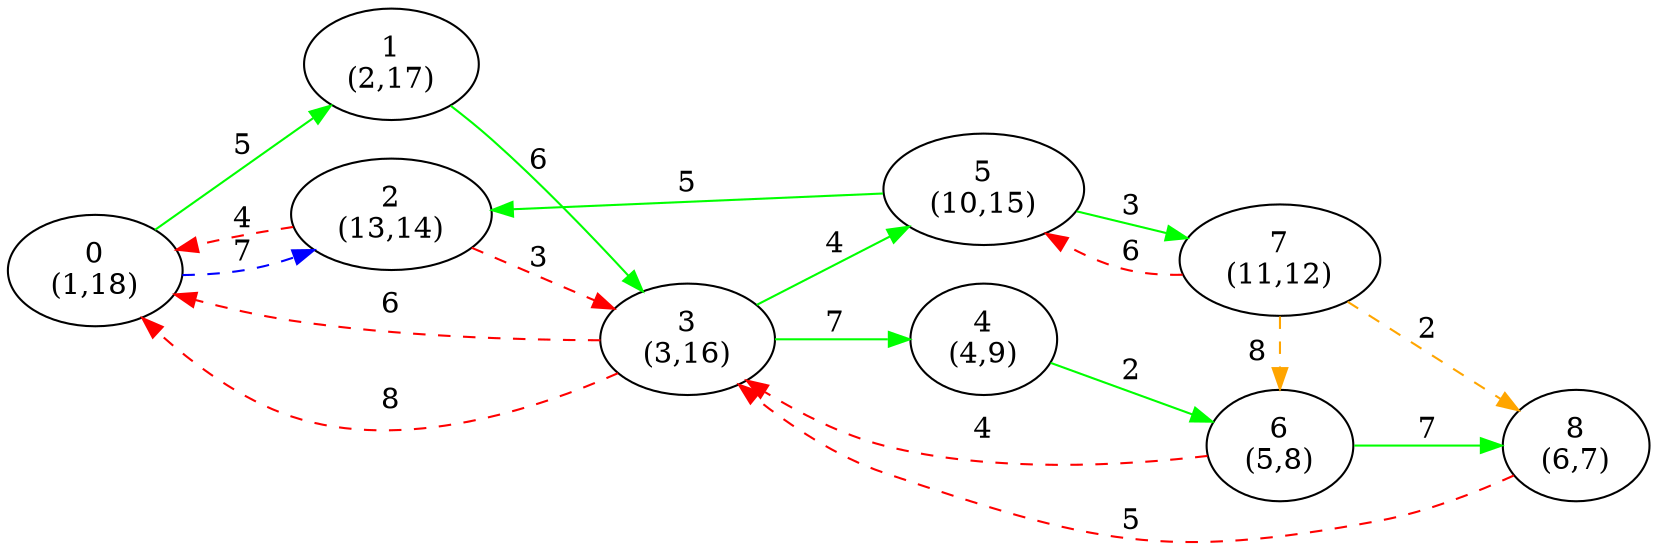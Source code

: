 digraph G {
ranksep = "equally";
rankdir = LR;
{rank = same; "0
(1,18)"; };
{rank = same; "1
(2,17)"; "2
(13,14)"; };
{rank = same; "3
(3,16)"; };
{rank = same; "4
(4,9)"; "5
(10,15)"; };
{rank = same; "6
(5,8)"; "7
(11,12)"; };
{rank = same; "8
(6,7)"; };
{rank = same; };
"0
(1,18)"->"1
(2,17)"[label="5" color = "green"];
"0
(1,18)"->"2
(13,14)"[label="7" color = "blue" style = "dashed"];
"1
(2,17)"->"3
(3,16)"[label="6" color = "green"];
"2
(13,14)"->"0
(1,18)"[label="4" color = "red" style = "dashed"];
"2
(13,14)"->"3
(3,16)"[label="3" color = "red" style = "dashed"];
"3
(3,16)"->"0
(1,18)"[label="8" color = "red" style = "dashed"];
"3
(3,16)"->"4
(4,9)"[label="7" color = "green"];
"3
(3,16)"->"5
(10,15)"[label="4" color = "green"];
"3
(3,16)"->"0
(1,18)"[label="6" color = "red" style = "dashed"];
"4
(4,9)"->"6
(5,8)"[label="2" color = "green"];
"5
(10,15)"->"7
(11,12)"[label="3" color = "green"];
"5
(10,15)"->"2
(13,14)"[label="5" color = "green"];
"6
(5,8)"->"3
(3,16)"[label="4" color = "red" style = "dashed"];
"6
(5,8)"->"8
(6,7)"[label="7" color = "green"];
"7
(11,12)"->"6
(5,8)"[label="8" color = "orange" style = "dashed"];
"7
(11,12)"->"5
(10,15)"[label="6" color = "red" style = "dashed"];
"7
(11,12)"->"8
(6,7)"[label="2" color = "orange" style = "dashed"];
"8
(6,7)"->"3
(3,16)"[label="5" color = "red" style = "dashed"];
}
